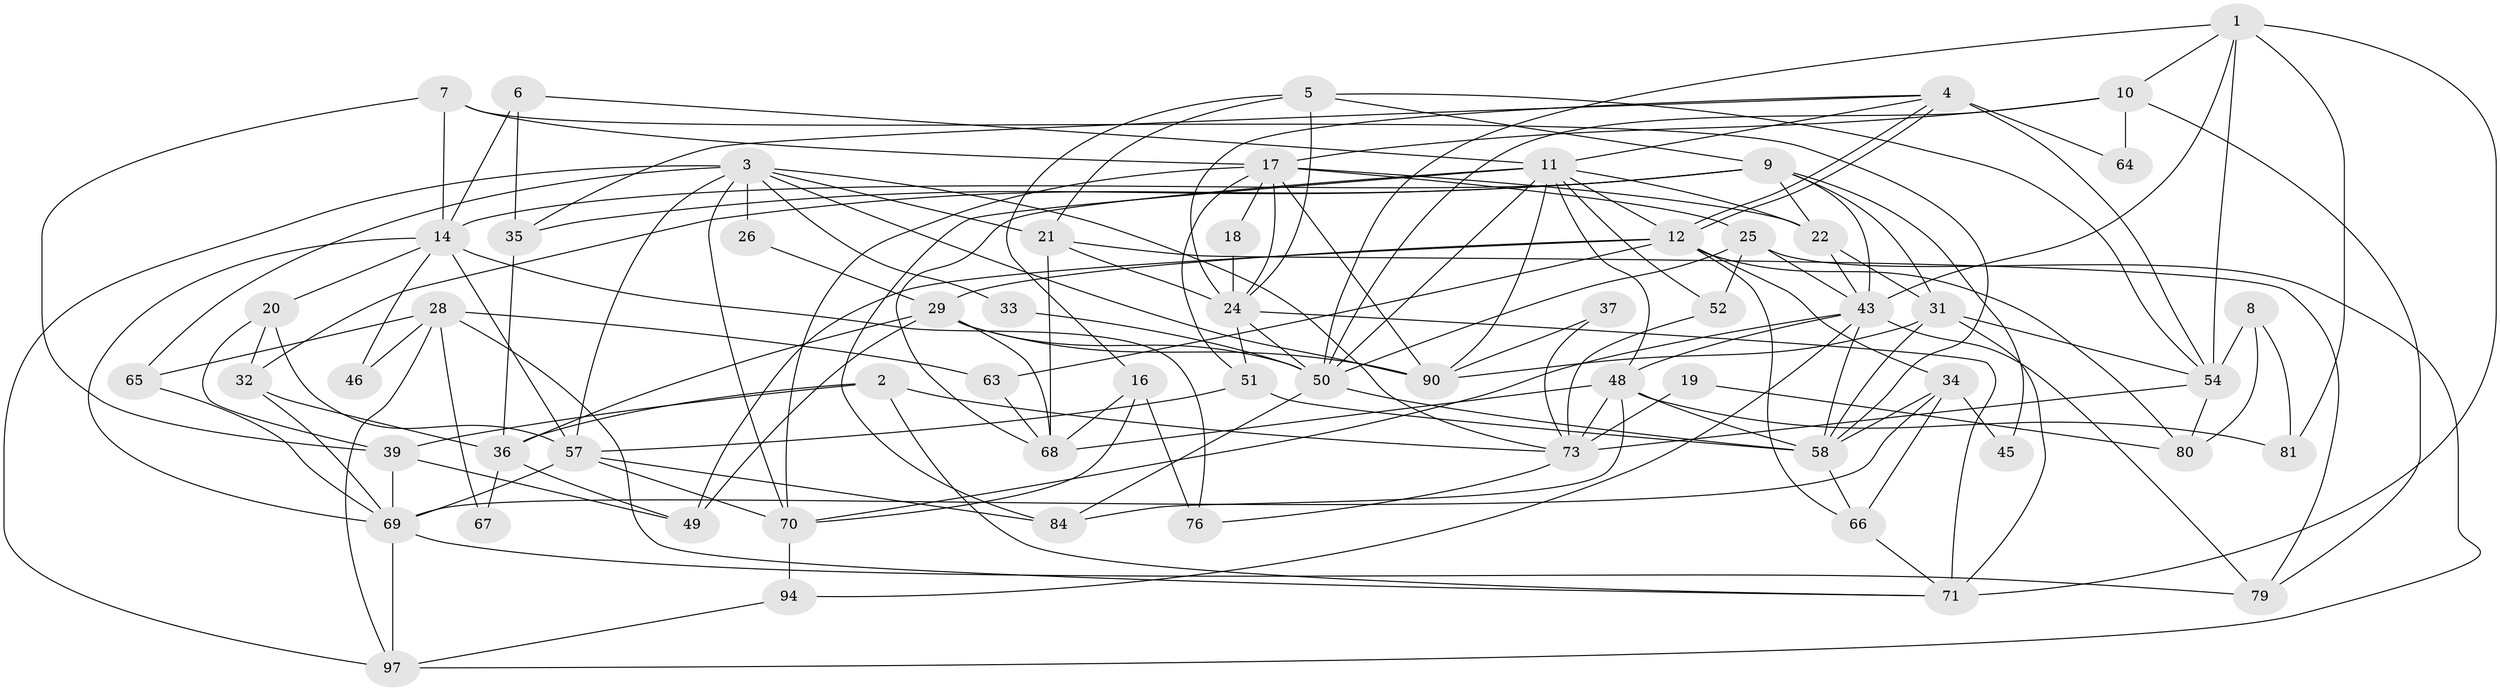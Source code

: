// Generated by graph-tools (version 1.1) at 2025/23/03/03/25 07:23:59]
// undirected, 62 vertices, 158 edges
graph export_dot {
graph [start="1"]
  node [color=gray90,style=filled];
  1 [super="+44"];
  2 [super="+15"];
  3 [super="+38"];
  4 [super="+61"];
  5 [super="+89"];
  6;
  7 [super="+13"];
  8;
  9 [super="+87"];
  10 [super="+83"];
  11 [super="+27"];
  12 [super="+47"];
  14 [super="+56"];
  16;
  17 [super="+23"];
  18;
  19;
  20;
  21 [super="+30"];
  22 [super="+77"];
  24 [super="+41"];
  25 [super="+62"];
  26;
  28;
  29 [super="+78"];
  31 [super="+40"];
  32 [super="+95"];
  33 [super="+60"];
  34;
  35;
  36 [super="+42"];
  37;
  39 [super="+55"];
  43 [super="+59"];
  45;
  46;
  48 [super="+96"];
  49 [super="+92"];
  50 [super="+53"];
  51;
  52;
  54 [super="+74"];
  57 [super="+72"];
  58 [super="+88"];
  63;
  64;
  65;
  66 [super="+85"];
  67;
  68 [super="+75"];
  69 [super="+82"];
  70 [super="+86"];
  71 [super="+91"];
  73 [super="+93"];
  76;
  79;
  80;
  81;
  84;
  90 [super="+99"];
  94;
  97 [super="+98"];
  1 -- 43;
  1 -- 50;
  1 -- 71;
  1 -- 81;
  1 -- 10;
  1 -- 54;
  2 -- 39;
  2 -- 73;
  2 -- 71;
  2 -- 36;
  3 -- 73;
  3 -- 57;
  3 -- 21;
  3 -- 65;
  3 -- 70;
  3 -- 26;
  3 -- 90;
  3 -- 97;
  3 -- 33;
  4 -- 12;
  4 -- 12;
  4 -- 64;
  4 -- 35;
  4 -- 54;
  4 -- 11;
  4 -- 24;
  5 -- 24;
  5 -- 16;
  5 -- 21;
  5 -- 9;
  5 -- 54;
  6 -- 11;
  6 -- 14;
  6 -- 35;
  7 -- 58;
  7 -- 39;
  7 -- 17;
  7 -- 14;
  8 -- 54;
  8 -- 80;
  8 -- 81;
  9 -- 14;
  9 -- 45;
  9 -- 35;
  9 -- 43;
  9 -- 31;
  9 -- 22;
  9 -- 32;
  10 -- 79;
  10 -- 50;
  10 -- 64;
  10 -- 17;
  11 -- 68;
  11 -- 84;
  11 -- 52;
  11 -- 12;
  11 -- 48;
  11 -- 90;
  11 -- 22;
  11 -- 50;
  12 -- 29;
  12 -- 63;
  12 -- 80;
  12 -- 34;
  12 -- 49;
  12 -- 66;
  14 -- 57;
  14 -- 20;
  14 -- 69;
  14 -- 76;
  14 -- 46;
  16 -- 68;
  16 -- 76;
  16 -- 70;
  17 -- 18;
  17 -- 90;
  17 -- 70;
  17 -- 51;
  17 -- 22;
  17 -- 24;
  17 -- 25;
  18 -- 24;
  19 -- 73 [weight=2];
  19 -- 80;
  20 -- 57;
  20 -- 32;
  20 -- 39;
  21 -- 79;
  21 -- 68;
  21 -- 24;
  22 -- 43;
  22 -- 31;
  24 -- 50;
  24 -- 51;
  24 -- 71;
  25 -- 52;
  25 -- 97;
  25 -- 50;
  25 -- 43;
  26 -- 29;
  28 -- 63;
  28 -- 46;
  28 -- 65;
  28 -- 67;
  28 -- 97;
  28 -- 71;
  29 -- 90;
  29 -- 36;
  29 -- 68;
  29 -- 50;
  29 -- 49;
  31 -- 54;
  31 -- 90;
  31 -- 71 [weight=2];
  31 -- 58;
  32 -- 36;
  32 -- 69;
  33 -- 50 [weight=2];
  34 -- 66;
  34 -- 58;
  34 -- 45;
  34 -- 69;
  35 -- 36;
  36 -- 67;
  36 -- 49;
  37 -- 90;
  37 -- 73;
  39 -- 69;
  39 -- 49;
  43 -- 79;
  43 -- 48;
  43 -- 94;
  43 -- 58;
  43 -- 70;
  48 -- 81;
  48 -- 68;
  48 -- 84;
  48 -- 73;
  48 -- 58;
  50 -- 84;
  50 -- 58;
  51 -- 57;
  51 -- 58;
  52 -- 73;
  54 -- 80;
  54 -- 73;
  57 -- 84;
  57 -- 69;
  57 -- 70;
  58 -- 66;
  63 -- 68;
  65 -- 69;
  66 -- 71;
  69 -- 79;
  69 -- 97;
  70 -- 94;
  73 -- 76;
  94 -- 97;
}
